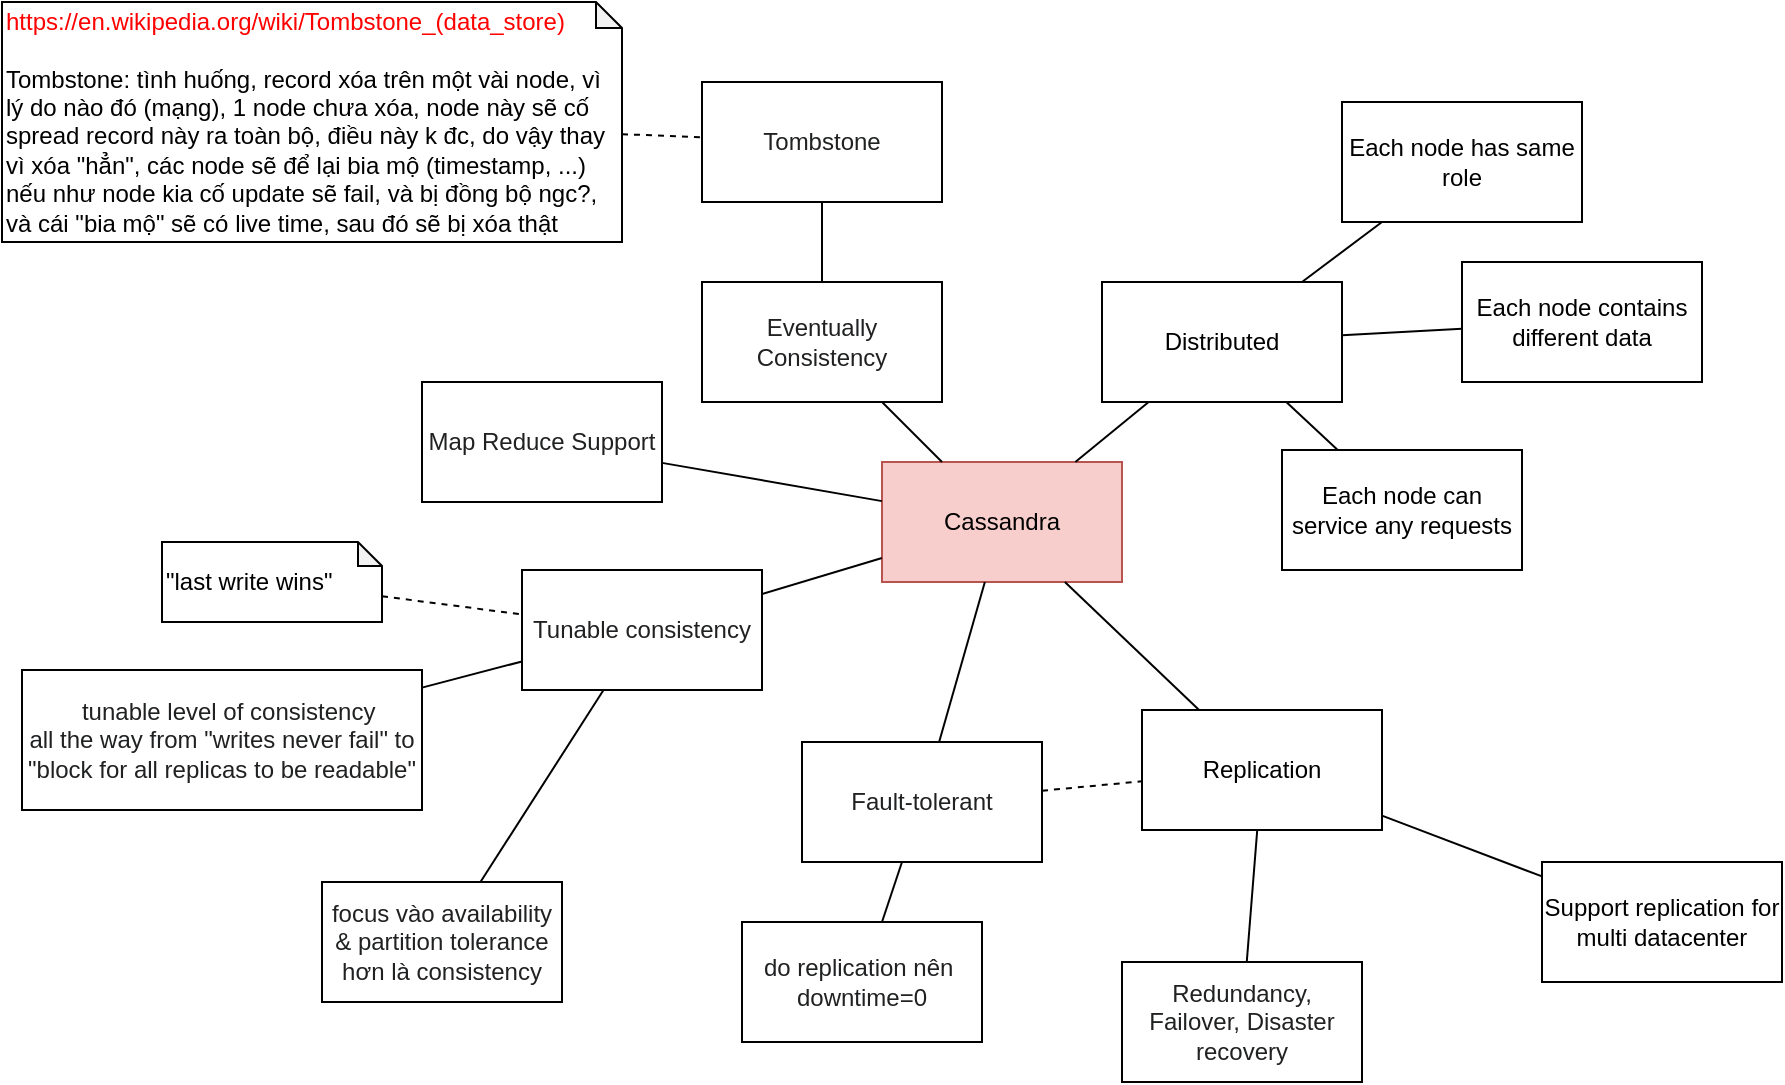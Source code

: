 <mxfile version="20.5.3" type="google"><diagram id="RTGRvTZK3IE3JEsc4XC3" name="Page-1"><mxGraphModel grid="1" page="1" gridSize="10" guides="1" tooltips="1" connect="1" arrows="1" fold="1" pageScale="1" pageWidth="1169" pageHeight="827" math="0" shadow="0"><root><mxCell id="0"/><mxCell id="1" parent="0"/><mxCell id="p6oPfEou9qvOeNY31Xn5-1" value="Cassandra" style="whiteSpace=wrap;html=1;fillColor=#f8cecc;strokeColor=#b85450;" vertex="1" parent="1"><mxGeometry x="490" y="290" width="120" height="60" as="geometry"/></mxCell><mxCell id="p6oPfEou9qvOeNY31Xn5-2" value="Distributed" style="whiteSpace=wrap;html=1;" vertex="1" parent="1"><mxGeometry x="600" y="200" width="120" height="60" as="geometry"/></mxCell><mxCell id="p6oPfEou9qvOeNY31Xn5-3" value="" style="endArrow=none;html=1;" edge="1" parent="1" source="p6oPfEou9qvOeNY31Xn5-1" target="p6oPfEou9qvOeNY31Xn5-2"><mxGeometry width="50" height="50" relative="1" as="geometry"><mxPoint x="560" y="170" as="sourcePoint"/><mxPoint x="670" y="170" as="targetPoint"/></mxGeometry></mxCell><mxCell id="p6oPfEou9qvOeNY31Xn5-4" value="" style="endArrow=none;html=1;" edge="1" parent="1" source="p6oPfEou9qvOeNY31Xn5-2" target="p6oPfEou9qvOeNY31Xn5-37"><mxGeometry width="50" height="50" relative="1" as="geometry"><mxPoint x="620" y="336" as="sourcePoint"/><mxPoint x="780" y="202.632" as="targetPoint"/></mxGeometry></mxCell><mxCell id="p6oPfEou9qvOeNY31Xn5-5" value="Each node contains different data" style="whiteSpace=wrap;html=1;" vertex="1" parent="1"><mxGeometry x="780" y="190" width="120" height="60" as="geometry"/></mxCell><mxCell id="p6oPfEou9qvOeNY31Xn5-6" value="" style="endArrow=none;html=1;" edge="1" parent="1" source="p6oPfEou9qvOeNY31Xn5-2" target="p6oPfEou9qvOeNY31Xn5-5"><mxGeometry width="50" height="50" relative="1" as="geometry"><mxPoint x="820" y="340.323" as="sourcePoint"/><mxPoint x="1010" y="309.677" as="targetPoint"/></mxGeometry></mxCell><mxCell id="p6oPfEou9qvOeNY31Xn5-7" value="Each node can service any requests" style="whiteSpace=wrap;html=1;" vertex="1" parent="1"><mxGeometry x="690" y="284" width="120" height="60" as="geometry"/></mxCell><mxCell id="p6oPfEou9qvOeNY31Xn5-8" value="" style="endArrow=none;html=1;" edge="1" parent="1" source="p6oPfEou9qvOeNY31Xn5-2" target="p6oPfEou9qvOeNY31Xn5-7"><mxGeometry width="50" height="50" relative="1" as="geometry"><mxPoint x="820" y="361.25" as="sourcePoint"/><mxPoint x="1020" y="398.75" as="targetPoint"/></mxGeometry></mxCell><mxCell id="p6oPfEou9qvOeNY31Xn5-9" value="Replication" style="whiteSpace=wrap;html=1;" vertex="1" parent="1"><mxGeometry x="620" y="414" width="120" height="60" as="geometry"/></mxCell><mxCell id="p6oPfEou9qvOeNY31Xn5-10" value="" style="endArrow=none;html=1;" edge="1" parent="1" source="p6oPfEou9qvOeNY31Xn5-1" target="p6oPfEou9qvOeNY31Xn5-9"><mxGeometry width="50" height="50" relative="1" as="geometry"><mxPoint x="620" y="336" as="sourcePoint"/><mxPoint x="700" y="344" as="targetPoint"/></mxGeometry></mxCell><mxCell id="p6oPfEou9qvOeNY31Xn5-11" value="" style="endArrow=none;html=1;" edge="1" parent="1" source="p6oPfEou9qvOeNY31Xn5-9" target="p6oPfEou9qvOeNY31Xn5-12"><mxGeometry width="50" height="50" relative="1" as="geometry"><mxPoint x="800" y="334" as="sourcePoint"/><mxPoint x="940" y="480" as="targetPoint"/></mxGeometry></mxCell><mxCell id="p6oPfEou9qvOeNY31Xn5-12" value="Support replication for multi datacenter" style="whiteSpace=wrap;html=1;" vertex="1" parent="1"><mxGeometry x="820" y="490" width="120" height="60" as="geometry"/></mxCell><mxCell id="p6oPfEou9qvOeNY31Xn5-13" value="&lt;span style=&quot;color: rgb(32 , 33 , 34) ; font-family: sans-serif ; background-color: rgb(255 , 255 , 255)&quot;&gt;Redundancy, Failover, Disaster recovery&lt;/span&gt;" style="whiteSpace=wrap;html=1;" vertex="1" parent="1"><mxGeometry x="610" y="540" width="120" height="60" as="geometry"/></mxCell><mxCell id="p6oPfEou9qvOeNY31Xn5-14" value="" style="endArrow=none;html=1;" edge="1" parent="1" source="p6oPfEou9qvOeNY31Xn5-9" target="p6oPfEou9qvOeNY31Xn5-13"><mxGeometry width="50" height="50" relative="1" as="geometry"><mxPoint x="820" y="470.353" as="sourcePoint"/><mxPoint x="955" y="493.647" as="targetPoint"/></mxGeometry></mxCell><mxCell id="p6oPfEou9qvOeNY31Xn5-15" value="&lt;span style=&quot;color: rgb(32 , 33 , 34) ; font-family: sans-serif ; background-color: rgb(255 , 255 , 255)&quot;&gt;&lt;font style=&quot;font-size: 12px&quot;&gt;Fault-tolerant&lt;/font&gt;&lt;/span&gt;" style="whiteSpace=wrap;html=1;" vertex="1" parent="1"><mxGeometry x="450" y="430" width="120" height="60" as="geometry"/></mxCell><mxCell id="p6oPfEou9qvOeNY31Xn5-16" value="" style="endArrow=none;html=1;" edge="1" parent="1" source="p6oPfEou9qvOeNY31Xn5-1" target="p6oPfEou9qvOeNY31Xn5-15"><mxGeometry width="50" height="50" relative="1" as="geometry"><mxPoint x="614" y="360" as="sourcePoint"/><mxPoint x="686" y="400" as="targetPoint"/></mxGeometry></mxCell><mxCell id="p6oPfEou9qvOeNY31Xn5-17" value="&lt;span style=&quot;color: rgb(32 , 33 , 34) ; font-family: sans-serif ; background-color: rgb(255 , 255 , 255)&quot;&gt;do replication nên&amp;nbsp; downtime=0&lt;/span&gt;" style="whiteSpace=wrap;html=1;" vertex="1" parent="1"><mxGeometry x="420" y="520" width="120" height="60" as="geometry"/></mxCell><mxCell id="p6oPfEou9qvOeNY31Xn5-18" value="" style="endArrow=none;html=1;" edge="1" parent="1" source="p6oPfEou9qvOeNY31Xn5-15" target="p6oPfEou9qvOeNY31Xn5-17"><mxGeometry width="50" height="50" relative="1" as="geometry"><mxPoint x="800" y="433.055" as="sourcePoint"/><mxPoint x="955" y="440.945" as="targetPoint"/></mxGeometry></mxCell><mxCell id="p6oPfEou9qvOeNY31Xn5-19" value="&lt;span style=&quot;color: rgb(32 , 33 , 34) ; font-family: sans-serif ; background-color: rgb(255 , 255 , 255)&quot;&gt;&lt;font style=&quot;font-size: 12px&quot;&gt;Tunable consistency&lt;/font&gt;&lt;/span&gt;" style="whiteSpace=wrap;html=1;" vertex="1" parent="1"><mxGeometry x="310" y="344" width="120" height="60" as="geometry"/></mxCell><mxCell id="p6oPfEou9qvOeNY31Xn5-20" value="" style="endArrow=none;html=1;" edge="1" parent="1" source="p6oPfEou9qvOeNY31Xn5-1" target="p6oPfEou9qvOeNY31Xn5-19"><mxGeometry width="50" height="50" relative="1" as="geometry"><mxPoint x="587.143" y="360" as="sourcePoint"/><mxPoint x="722.857" y="510" as="targetPoint"/></mxGeometry></mxCell><mxCell id="p6oPfEou9qvOeNY31Xn5-21" value="&lt;font color=&quot;#202122&quot; face=&quot;sans-serif&quot;&gt;&lt;span style=&quot;background-color: rgb(255 , 255 , 255)&quot;&gt;focus vào availability &amp;amp; partition tolerance hơn là consistency&lt;/span&gt;&lt;/font&gt;" style="whiteSpace=wrap;html=1;" vertex="1" parent="1"><mxGeometry x="210" y="500" width="120" height="60" as="geometry"/></mxCell><mxCell id="p6oPfEou9qvOeNY31Xn5-22" value="" style="endArrow=none;html=1;" edge="1" parent="1" source="p6oPfEou9qvOeNY31Xn5-21" target="p6oPfEou9qvOeNY31Xn5-19"><mxGeometry width="50" height="50" relative="1" as="geometry"><mxPoint x="570" y="360" as="sourcePoint"/><mxPoint x="640" y="570" as="targetPoint"/></mxGeometry></mxCell><mxCell id="p6oPfEou9qvOeNY31Xn5-23" value="&lt;font color=&quot;#202122&quot; face=&quot;sans-serif&quot;&gt;&lt;span style=&quot;background-color: rgb(255 , 255 , 255)&quot;&gt;Map Reduce Support&lt;/span&gt;&lt;/font&gt;" style="whiteSpace=wrap;html=1;" vertex="1" parent="1"><mxGeometry x="260" y="250" width="120" height="60" as="geometry"/></mxCell><mxCell id="p6oPfEou9qvOeNY31Xn5-24" value="&lt;font style=&quot;font-size: 12px&quot;&gt;&lt;span style=&quot;color: rgb(32 , 33 , 34) ; font-family: sans-serif ; background-color: rgb(255 , 255 , 255)&quot;&gt;&lt;font style=&quot;font-size: 12px&quot;&gt;&amp;nbsp;&lt;/font&gt;&lt;/span&gt;&lt;span style=&quot;color: rgb(32 , 33 , 34) ; font-family: sans-serif ; background-color: rgb(255 , 255 , 255)&quot;&gt;&amp;nbsp;tunable level of consistency&lt;/span&gt;&lt;span style=&quot;color: rgb(32 , 33 , 34) ; font-family: sans-serif ; background-color: rgb(255 , 255 , 255)&quot;&gt;&lt;font style=&quot;font-size: 12px&quot;&gt;&lt;br&gt;all the way from &quot;writes never fail&quot; to &quot;block for all replicas to be readable&quot;&lt;/font&gt;&lt;/span&gt;&lt;/font&gt;" style="whiteSpace=wrap;html=1;" vertex="1" parent="1"><mxGeometry x="60" y="394" width="200" height="70" as="geometry"/></mxCell><mxCell id="p6oPfEou9qvOeNY31Xn5-25" value="" style="endArrow=none;html=1;" edge="1" parent="1" source="p6oPfEou9qvOeNY31Xn5-24" target="p6oPfEou9qvOeNY31Xn5-19"><mxGeometry width="50" height="50" relative="1" as="geometry"><mxPoint x="755" y="686.842" as="sourcePoint"/><mxPoint x="680" y="683" as="targetPoint"/></mxGeometry></mxCell><mxCell id="p6oPfEou9qvOeNY31Xn5-26" value="" style="endArrow=none;html=1;" edge="1" parent="1" source="p6oPfEou9qvOeNY31Xn5-1" target="p6oPfEou9qvOeNY31Xn5-23"><mxGeometry width="50" height="50" relative="1" as="geometry"><mxPoint x="570" y="360" as="sourcePoint"/><mxPoint x="640" y="570" as="targetPoint"/></mxGeometry></mxCell><mxCell id="p6oPfEou9qvOeNY31Xn5-27" value="&lt;font color=&quot;#202122&quot; face=&quot;sans-serif&quot;&gt;&lt;span style=&quot;background-color: rgb(255 , 255 , 255)&quot;&gt;Eventually Consistency&lt;/span&gt;&lt;/font&gt;" style="whiteSpace=wrap;html=1;" vertex="1" parent="1"><mxGeometry x="400" y="200" width="120" height="60" as="geometry"/></mxCell><mxCell id="p6oPfEou9qvOeNY31Xn5-28" value="" style="endArrow=none;html=1;" edge="1" parent="1" source="p6oPfEou9qvOeNY31Xn5-1" target="p6oPfEou9qvOeNY31Xn5-27"><mxGeometry width="50" height="50" relative="1" as="geometry"><mxPoint x="546.875" y="360" as="sourcePoint"/><mxPoint x="503.125" y="460" as="targetPoint"/></mxGeometry></mxCell><mxCell id="p6oPfEou9qvOeNY31Xn5-29" value="&lt;font color=&quot;#202122&quot; face=&quot;sans-serif&quot;&gt;Tombstone&lt;/font&gt;" style="whiteSpace=wrap;html=1;" vertex="1" parent="1"><mxGeometry x="400" y="100" width="120" height="60" as="geometry"/></mxCell><mxCell id="p6oPfEou9qvOeNY31Xn5-30" value="" style="endArrow=none;html=1;" edge="1" parent="1" source="p6oPfEou9qvOeNY31Xn5-27" target="p6oPfEou9qvOeNY31Xn5-29"><mxGeometry width="50" height="50" relative="1" as="geometry"><mxPoint x="370" y="370" as="sourcePoint"/><mxPoint x="460" y="363.75" as="targetPoint"/></mxGeometry></mxCell><mxCell id="p6oPfEou9qvOeNY31Xn5-31" value="&lt;span style=&quot;font-family: sans-serif ; text-align: center&quot;&gt;&lt;font color=&quot;#ff0000&quot;&gt;https://en.wikipedia.org/wiki/Tombstone_(data_store)&lt;/font&gt;&lt;/span&gt;&lt;br&gt;&lt;br&gt;Tombstone: tình huống, record xóa trên một vài node, vì lý do nào đó (mạng), 1 node chưa xóa, node này sẽ cố spread record này ra toàn bộ, điều này k đc, do vậy thay vì xóa &quot;hẳn&quot;, các node sẽ để lại bia mộ (timestamp, ...) nếu như node kia cố update sẽ fail, và bị đồng bộ ngc?, và cái &quot;bia mộ&quot; sẽ có live time, sau đó sẽ bị xóa thật" style="shape=note;whiteSpace=wrap;html=1;backgroundOutline=1;darkOpacity=0.05;align=left;verticalAlign=bottom;size=13;" vertex="1" parent="1"><mxGeometry x="50" y="60" width="310" height="120" as="geometry"/></mxCell><mxCell id="p6oPfEou9qvOeNY31Xn5-33" value="" style="endArrow=none;html=1;dashed=1;" edge="1" parent="1" source="p6oPfEou9qvOeNY31Xn5-31" target="p6oPfEou9qvOeNY31Xn5-29"><mxGeometry width="50" height="50" relative="1" as="geometry"><mxPoint x="266.512" y="300" as="sourcePoint"/><mxPoint x="246.977" y="384" as="targetPoint"/></mxGeometry></mxCell><mxCell id="p6oPfEou9qvOeNY31Xn5-34" value="" style="endArrow=none;html=1;dashed=1;" edge="1" parent="1" source="p6oPfEou9qvOeNY31Xn5-35" target="p6oPfEou9qvOeNY31Xn5-19"><mxGeometry width="50" height="50" relative="1" as="geometry"><mxPoint x="416.25" y="100" as="sourcePoint"/><mxPoint x="495" y="10" as="targetPoint"/></mxGeometry></mxCell><mxCell id="p6oPfEou9qvOeNY31Xn5-35" value="&quot;last write wins&quot;" style="shape=note;whiteSpace=wrap;html=1;backgroundOutline=1;darkOpacity=0.05;align=left;verticalAlign=middle;size=12;" vertex="1" parent="1"><mxGeometry x="130" y="330" width="110" height="40" as="geometry"/></mxCell><mxCell id="p6oPfEou9qvOeNY31Xn5-37" value="Each node has same role" style="whiteSpace=wrap;html=1;" vertex="1" parent="1"><mxGeometry x="720" y="110" width="120" height="60" as="geometry"/></mxCell><mxCell id="p6oPfEou9qvOeNY31Xn5-39" value="" style="endArrow=none;html=1;dashed=1;" edge="1" parent="1" source="p6oPfEou9qvOeNY31Xn5-15" target="p6oPfEou9qvOeNY31Xn5-9"><mxGeometry width="50" height="50" relative="1" as="geometry"><mxPoint x="250" y="363.622" as="sourcePoint"/><mxPoint x="320" y="374.595" as="targetPoint"/></mxGeometry></mxCell></root></mxGraphModel></diagram></mxfile>